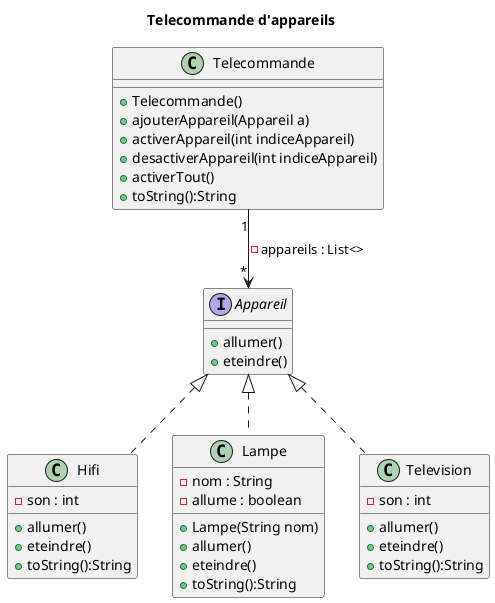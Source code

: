 @startuml
title Telecommande d'appareils

'''classes
class Telecommande {
    + Telecommande()
    + ajouterAppareil(Appareil a)
    + activerAppareil(int indiceAppareil)
    + desactiverAppareil(int indiceAppareil)
    + activerTout()
    + toString():String
}

Interface Appareil {
    + allumer()
    + eteindre()
}

class Hifi {
    - son : int
    + allumer()
    + eteindre()
    + toString():String
}

class Lampe {
    - nom : String
    - allume : boolean
    + Lampe(String nom)
    + allumer()
    + eteindre()
    + toString():String
}

class Television {
    - son : int
    + allumer()
    + eteindre()
    + toString():String
}

'''relations
Telecommande "1" --> "*" Appareil : - appareils : List<>
Appareil <|.. Hifi
Appareil <|.. Lampe
Appareil <|.. Television

@enduml